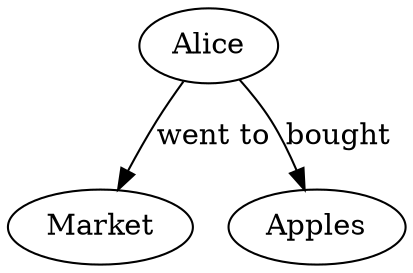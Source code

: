 digraph G {
    "Alice";
    "Market";
    "Apples";
    "Alice" -> "Market" [label="went to"];
    "Alice" -> "Apples" [label="bought"];
}